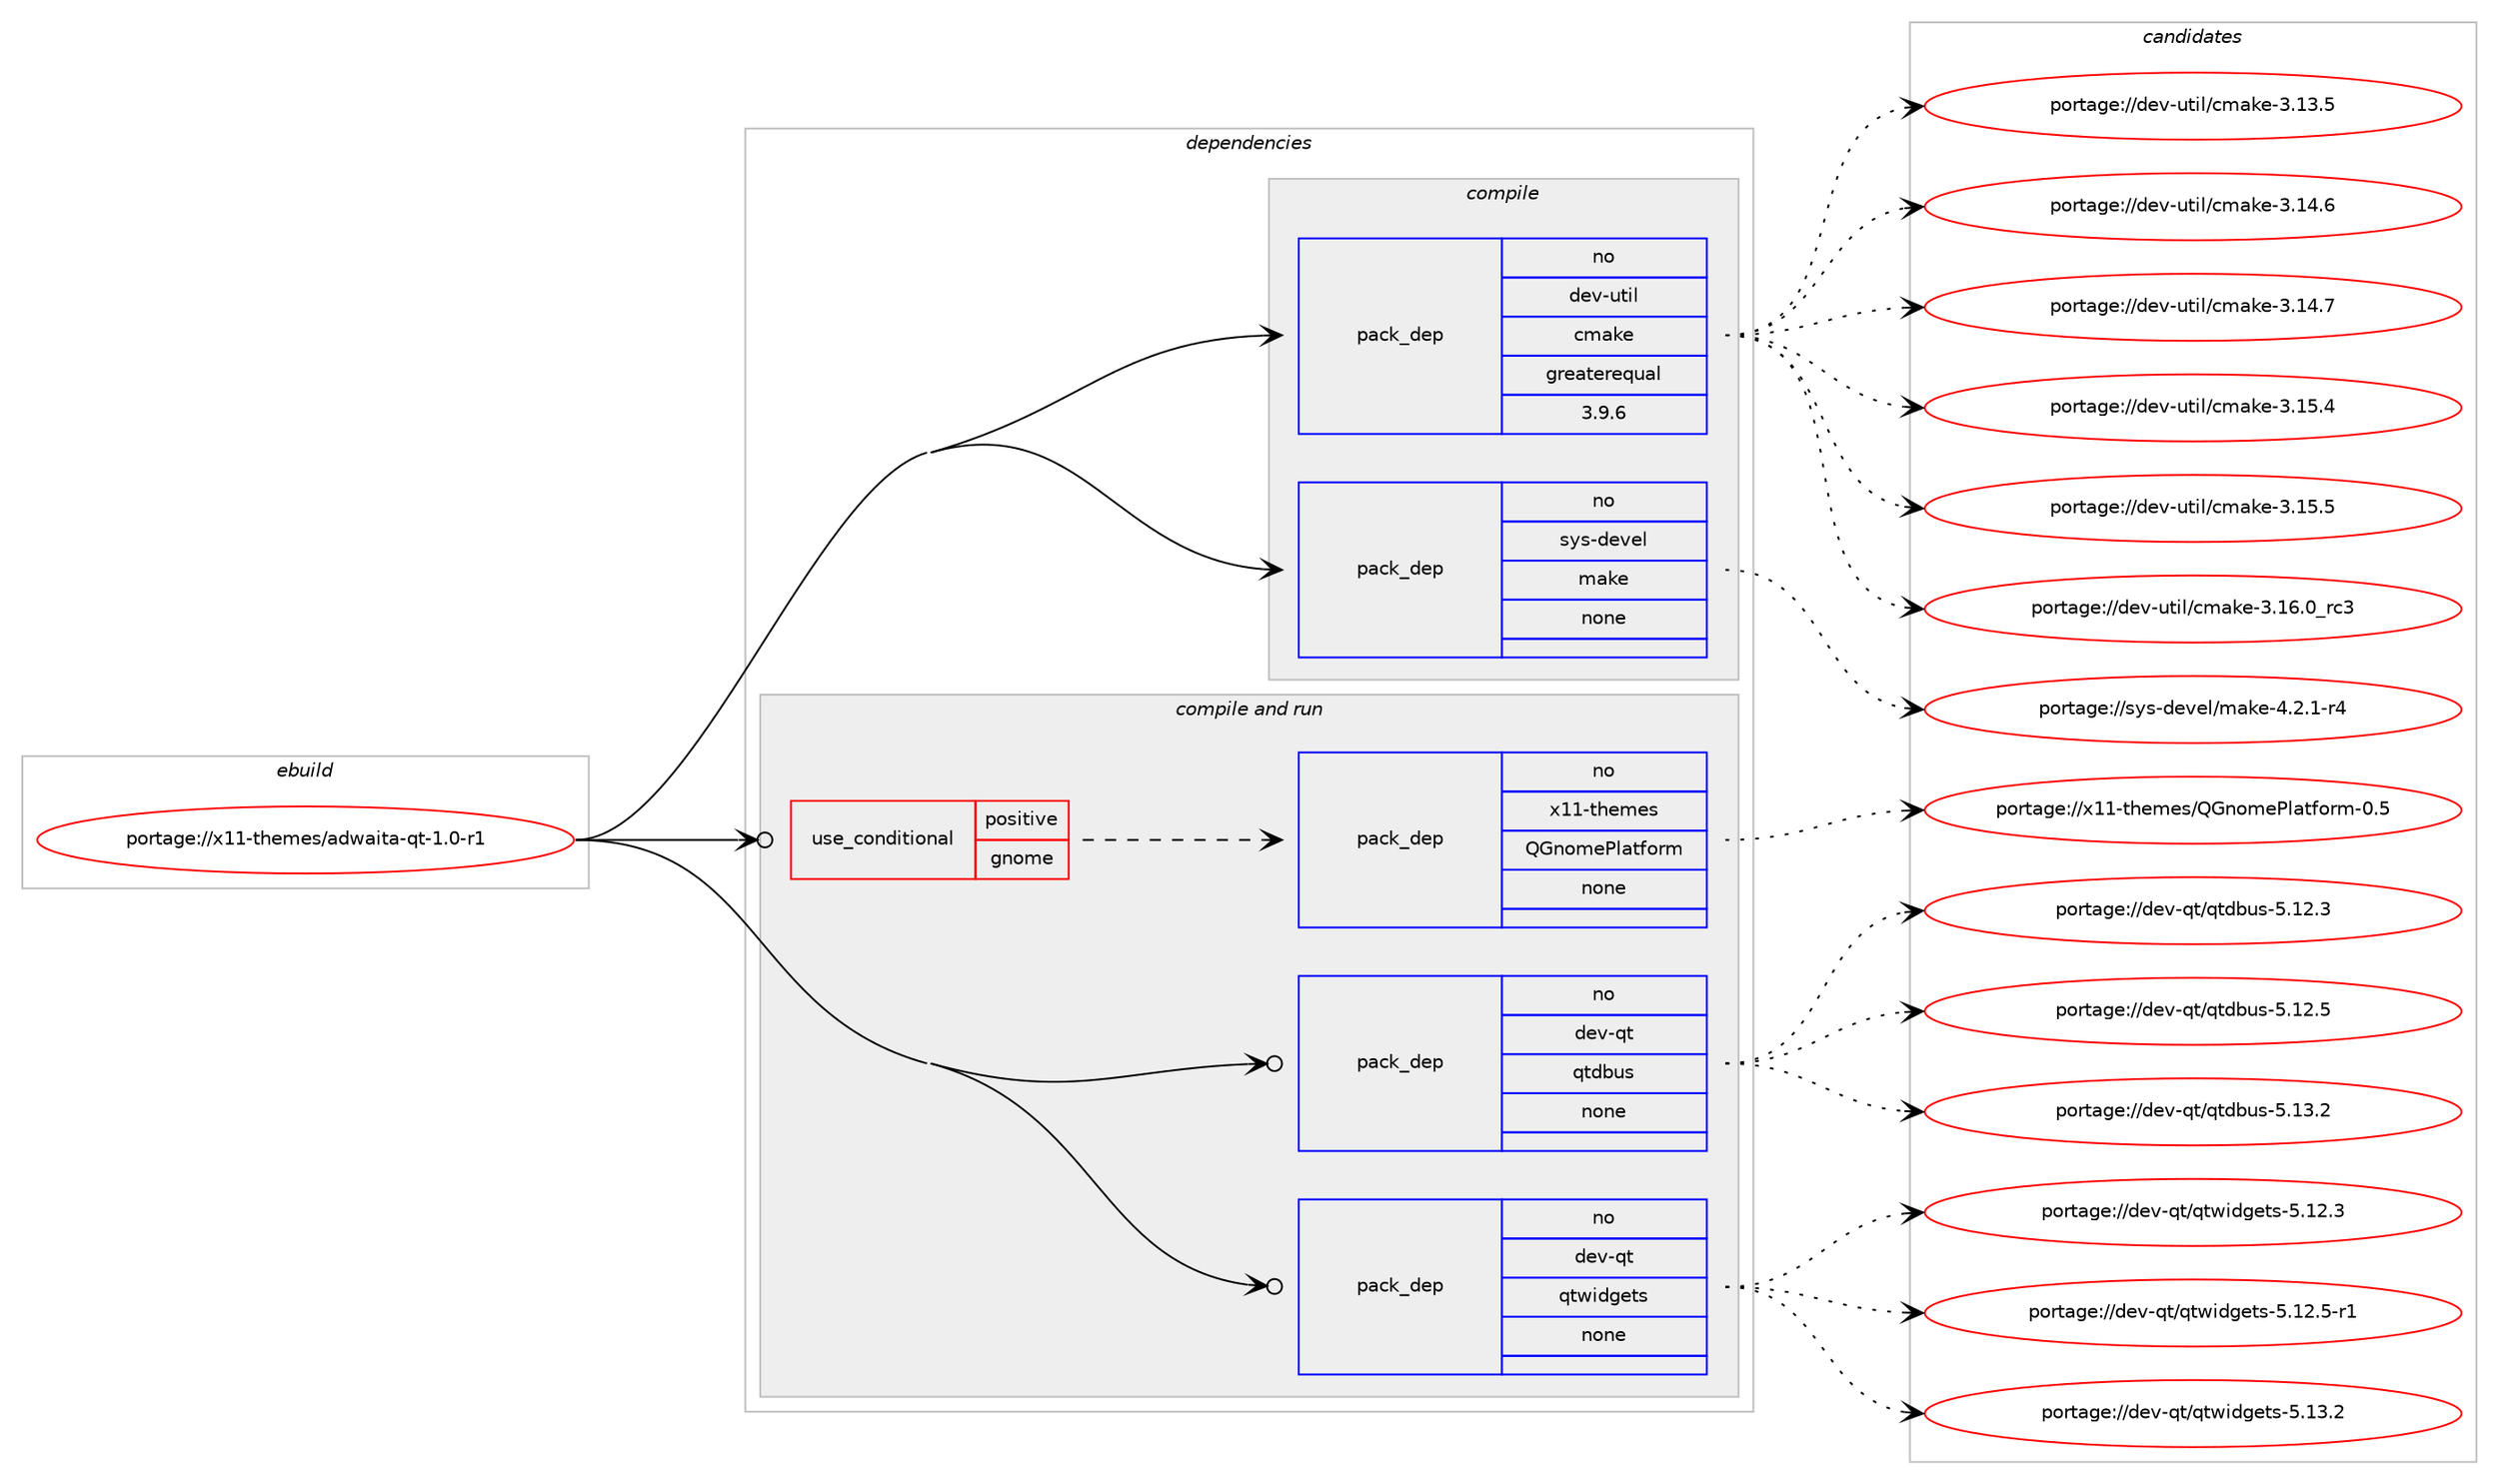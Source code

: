 digraph prolog {

# *************
# Graph options
# *************

newrank=true;
concentrate=true;
compound=true;
graph [rankdir=LR,fontname=Helvetica,fontsize=10,ranksep=1.5];#, ranksep=2.5, nodesep=0.2];
edge  [arrowhead=vee];
node  [fontname=Helvetica,fontsize=10];

# **********
# The ebuild
# **********

subgraph cluster_leftcol {
color=gray;
rank=same;
label=<<i>ebuild</i>>;
id [label="portage://x11-themes/adwaita-qt-1.0-r1", color=red, width=4, href="../x11-themes/adwaita-qt-1.0-r1.svg"];
}

# ****************
# The dependencies
# ****************

subgraph cluster_midcol {
color=gray;
label=<<i>dependencies</i>>;
subgraph cluster_compile {
fillcolor="#eeeeee";
style=filled;
label=<<i>compile</i>>;
subgraph pack340687 {
dependency457944 [label=<<TABLE BORDER="0" CELLBORDER="1" CELLSPACING="0" CELLPADDING="4" WIDTH="220"><TR><TD ROWSPAN="6" CELLPADDING="30">pack_dep</TD></TR><TR><TD WIDTH="110">no</TD></TR><TR><TD>dev-util</TD></TR><TR><TD>cmake</TD></TR><TR><TD>greaterequal</TD></TR><TR><TD>3.9.6</TD></TR></TABLE>>, shape=none, color=blue];
}
id:e -> dependency457944:w [weight=20,style="solid",arrowhead="vee"];
subgraph pack340688 {
dependency457945 [label=<<TABLE BORDER="0" CELLBORDER="1" CELLSPACING="0" CELLPADDING="4" WIDTH="220"><TR><TD ROWSPAN="6" CELLPADDING="30">pack_dep</TD></TR><TR><TD WIDTH="110">no</TD></TR><TR><TD>sys-devel</TD></TR><TR><TD>make</TD></TR><TR><TD>none</TD></TR><TR><TD></TD></TR></TABLE>>, shape=none, color=blue];
}
id:e -> dependency457945:w [weight=20,style="solid",arrowhead="vee"];
}
subgraph cluster_compileandrun {
fillcolor="#eeeeee";
style=filled;
label=<<i>compile and run</i>>;
subgraph cond108982 {
dependency457946 [label=<<TABLE BORDER="0" CELLBORDER="1" CELLSPACING="0" CELLPADDING="4"><TR><TD ROWSPAN="3" CELLPADDING="10">use_conditional</TD></TR><TR><TD>positive</TD></TR><TR><TD>gnome</TD></TR></TABLE>>, shape=none, color=red];
subgraph pack340689 {
dependency457947 [label=<<TABLE BORDER="0" CELLBORDER="1" CELLSPACING="0" CELLPADDING="4" WIDTH="220"><TR><TD ROWSPAN="6" CELLPADDING="30">pack_dep</TD></TR><TR><TD WIDTH="110">no</TD></TR><TR><TD>x11-themes</TD></TR><TR><TD>QGnomePlatform</TD></TR><TR><TD>none</TD></TR><TR><TD></TD></TR></TABLE>>, shape=none, color=blue];
}
dependency457946:e -> dependency457947:w [weight=20,style="dashed",arrowhead="vee"];
}
id:e -> dependency457946:w [weight=20,style="solid",arrowhead="odotvee"];
subgraph pack340690 {
dependency457948 [label=<<TABLE BORDER="0" CELLBORDER="1" CELLSPACING="0" CELLPADDING="4" WIDTH="220"><TR><TD ROWSPAN="6" CELLPADDING="30">pack_dep</TD></TR><TR><TD WIDTH="110">no</TD></TR><TR><TD>dev-qt</TD></TR><TR><TD>qtdbus</TD></TR><TR><TD>none</TD></TR><TR><TD></TD></TR></TABLE>>, shape=none, color=blue];
}
id:e -> dependency457948:w [weight=20,style="solid",arrowhead="odotvee"];
subgraph pack340691 {
dependency457949 [label=<<TABLE BORDER="0" CELLBORDER="1" CELLSPACING="0" CELLPADDING="4" WIDTH="220"><TR><TD ROWSPAN="6" CELLPADDING="30">pack_dep</TD></TR><TR><TD WIDTH="110">no</TD></TR><TR><TD>dev-qt</TD></TR><TR><TD>qtwidgets</TD></TR><TR><TD>none</TD></TR><TR><TD></TD></TR></TABLE>>, shape=none, color=blue];
}
id:e -> dependency457949:w [weight=20,style="solid",arrowhead="odotvee"];
}
subgraph cluster_run {
fillcolor="#eeeeee";
style=filled;
label=<<i>run</i>>;
}
}

# **************
# The candidates
# **************

subgraph cluster_choices {
rank=same;
color=gray;
label=<<i>candidates</i>>;

subgraph choice340687 {
color=black;
nodesep=1;
choiceportage1001011184511711610510847991099710710145514649514653 [label="portage://dev-util/cmake-3.13.5", color=red, width=4,href="../dev-util/cmake-3.13.5.svg"];
choiceportage1001011184511711610510847991099710710145514649524654 [label="portage://dev-util/cmake-3.14.6", color=red, width=4,href="../dev-util/cmake-3.14.6.svg"];
choiceportage1001011184511711610510847991099710710145514649524655 [label="portage://dev-util/cmake-3.14.7", color=red, width=4,href="../dev-util/cmake-3.14.7.svg"];
choiceportage1001011184511711610510847991099710710145514649534652 [label="portage://dev-util/cmake-3.15.4", color=red, width=4,href="../dev-util/cmake-3.15.4.svg"];
choiceportage1001011184511711610510847991099710710145514649534653 [label="portage://dev-util/cmake-3.15.5", color=red, width=4,href="../dev-util/cmake-3.15.5.svg"];
choiceportage1001011184511711610510847991099710710145514649544648951149951 [label="portage://dev-util/cmake-3.16.0_rc3", color=red, width=4,href="../dev-util/cmake-3.16.0_rc3.svg"];
dependency457944:e -> choiceportage1001011184511711610510847991099710710145514649514653:w [style=dotted,weight="100"];
dependency457944:e -> choiceportage1001011184511711610510847991099710710145514649524654:w [style=dotted,weight="100"];
dependency457944:e -> choiceportage1001011184511711610510847991099710710145514649524655:w [style=dotted,weight="100"];
dependency457944:e -> choiceportage1001011184511711610510847991099710710145514649534652:w [style=dotted,weight="100"];
dependency457944:e -> choiceportage1001011184511711610510847991099710710145514649534653:w [style=dotted,weight="100"];
dependency457944:e -> choiceportage1001011184511711610510847991099710710145514649544648951149951:w [style=dotted,weight="100"];
}
subgraph choice340688 {
color=black;
nodesep=1;
choiceportage1151211154510010111810110847109971071014552465046494511452 [label="portage://sys-devel/make-4.2.1-r4", color=red, width=4,href="../sys-devel/make-4.2.1-r4.svg"];
dependency457945:e -> choiceportage1151211154510010111810110847109971071014552465046494511452:w [style=dotted,weight="100"];
}
subgraph choice340689 {
color=black;
nodesep=1;
choiceportage120494945116104101109101115478171110111109101801089711610211111410945484653 [label="portage://x11-themes/QGnomePlatform-0.5", color=red, width=4,href="../x11-themes/QGnomePlatform-0.5.svg"];
dependency457947:e -> choiceportage120494945116104101109101115478171110111109101801089711610211111410945484653:w [style=dotted,weight="100"];
}
subgraph choice340690 {
color=black;
nodesep=1;
choiceportage10010111845113116471131161009811711545534649504651 [label="portage://dev-qt/qtdbus-5.12.3", color=red, width=4,href="../dev-qt/qtdbus-5.12.3.svg"];
choiceportage10010111845113116471131161009811711545534649504653 [label="portage://dev-qt/qtdbus-5.12.5", color=red, width=4,href="../dev-qt/qtdbus-5.12.5.svg"];
choiceportage10010111845113116471131161009811711545534649514650 [label="portage://dev-qt/qtdbus-5.13.2", color=red, width=4,href="../dev-qt/qtdbus-5.13.2.svg"];
dependency457948:e -> choiceportage10010111845113116471131161009811711545534649504651:w [style=dotted,weight="100"];
dependency457948:e -> choiceportage10010111845113116471131161009811711545534649504653:w [style=dotted,weight="100"];
dependency457948:e -> choiceportage10010111845113116471131161009811711545534649514650:w [style=dotted,weight="100"];
}
subgraph choice340691 {
color=black;
nodesep=1;
choiceportage100101118451131164711311611910510010310111611545534649504651 [label="portage://dev-qt/qtwidgets-5.12.3", color=red, width=4,href="../dev-qt/qtwidgets-5.12.3.svg"];
choiceportage1001011184511311647113116119105100103101116115455346495046534511449 [label="portage://dev-qt/qtwidgets-5.12.5-r1", color=red, width=4,href="../dev-qt/qtwidgets-5.12.5-r1.svg"];
choiceportage100101118451131164711311611910510010310111611545534649514650 [label="portage://dev-qt/qtwidgets-5.13.2", color=red, width=4,href="../dev-qt/qtwidgets-5.13.2.svg"];
dependency457949:e -> choiceportage100101118451131164711311611910510010310111611545534649504651:w [style=dotted,weight="100"];
dependency457949:e -> choiceportage1001011184511311647113116119105100103101116115455346495046534511449:w [style=dotted,weight="100"];
dependency457949:e -> choiceportage100101118451131164711311611910510010310111611545534649514650:w [style=dotted,weight="100"];
}
}

}
